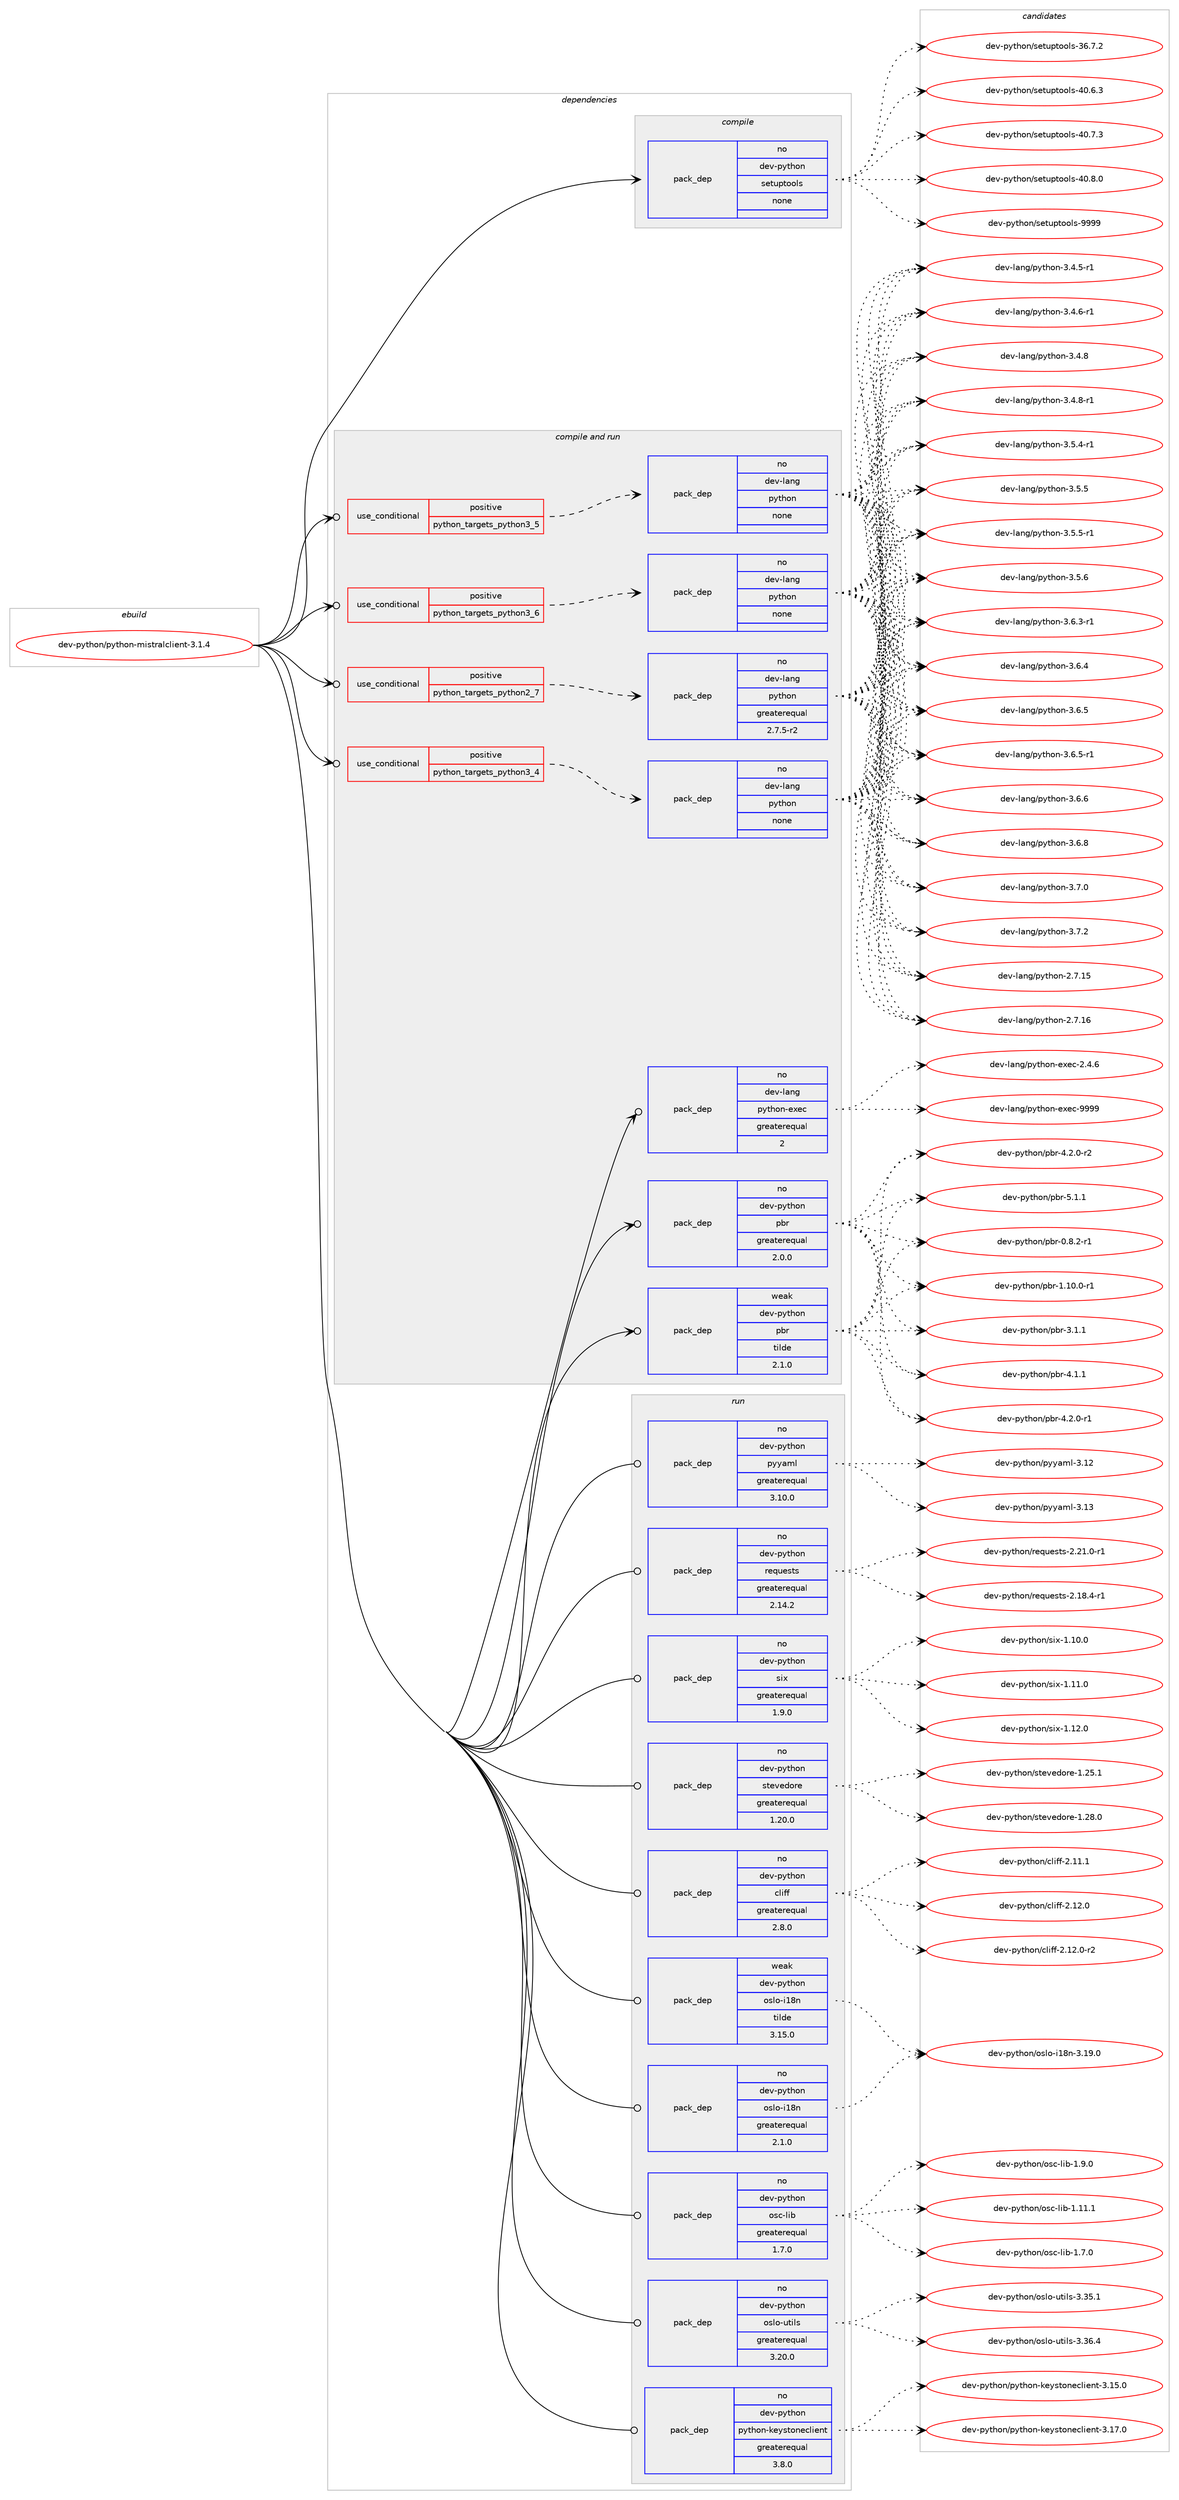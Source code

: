 digraph prolog {

# *************
# Graph options
# *************

newrank=true;
concentrate=true;
compound=true;
graph [rankdir=LR,fontname=Helvetica,fontsize=10,ranksep=1.5];#, ranksep=2.5, nodesep=0.2];
edge  [arrowhead=vee];
node  [fontname=Helvetica,fontsize=10];

# **********
# The ebuild
# **********

subgraph cluster_leftcol {
color=gray;
rank=same;
label=<<i>ebuild</i>>;
id [label="dev-python/python-mistralclient-3.1.4", color=red, width=4, href="../dev-python/python-mistralclient-3.1.4.svg"];
}

# ****************
# The dependencies
# ****************

subgraph cluster_midcol {
color=gray;
label=<<i>dependencies</i>>;
subgraph cluster_compile {
fillcolor="#eeeeee";
style=filled;
label=<<i>compile</i>>;
subgraph pack1029554 {
dependency1435764 [label=<<TABLE BORDER="0" CELLBORDER="1" CELLSPACING="0" CELLPADDING="4" WIDTH="220"><TR><TD ROWSPAN="6" CELLPADDING="30">pack_dep</TD></TR><TR><TD WIDTH="110">no</TD></TR><TR><TD>dev-python</TD></TR><TR><TD>setuptools</TD></TR><TR><TD>none</TD></TR><TR><TD></TD></TR></TABLE>>, shape=none, color=blue];
}
id:e -> dependency1435764:w [weight=20,style="solid",arrowhead="vee"];
}
subgraph cluster_compileandrun {
fillcolor="#eeeeee";
style=filled;
label=<<i>compile and run</i>>;
subgraph cond382856 {
dependency1435765 [label=<<TABLE BORDER="0" CELLBORDER="1" CELLSPACING="0" CELLPADDING="4"><TR><TD ROWSPAN="3" CELLPADDING="10">use_conditional</TD></TR><TR><TD>positive</TD></TR><TR><TD>python_targets_python2_7</TD></TR></TABLE>>, shape=none, color=red];
subgraph pack1029555 {
dependency1435766 [label=<<TABLE BORDER="0" CELLBORDER="1" CELLSPACING="0" CELLPADDING="4" WIDTH="220"><TR><TD ROWSPAN="6" CELLPADDING="30">pack_dep</TD></TR><TR><TD WIDTH="110">no</TD></TR><TR><TD>dev-lang</TD></TR><TR><TD>python</TD></TR><TR><TD>greaterequal</TD></TR><TR><TD>2.7.5-r2</TD></TR></TABLE>>, shape=none, color=blue];
}
dependency1435765:e -> dependency1435766:w [weight=20,style="dashed",arrowhead="vee"];
}
id:e -> dependency1435765:w [weight=20,style="solid",arrowhead="odotvee"];
subgraph cond382857 {
dependency1435767 [label=<<TABLE BORDER="0" CELLBORDER="1" CELLSPACING="0" CELLPADDING="4"><TR><TD ROWSPAN="3" CELLPADDING="10">use_conditional</TD></TR><TR><TD>positive</TD></TR><TR><TD>python_targets_python3_4</TD></TR></TABLE>>, shape=none, color=red];
subgraph pack1029556 {
dependency1435768 [label=<<TABLE BORDER="0" CELLBORDER="1" CELLSPACING="0" CELLPADDING="4" WIDTH="220"><TR><TD ROWSPAN="6" CELLPADDING="30">pack_dep</TD></TR><TR><TD WIDTH="110">no</TD></TR><TR><TD>dev-lang</TD></TR><TR><TD>python</TD></TR><TR><TD>none</TD></TR><TR><TD></TD></TR></TABLE>>, shape=none, color=blue];
}
dependency1435767:e -> dependency1435768:w [weight=20,style="dashed",arrowhead="vee"];
}
id:e -> dependency1435767:w [weight=20,style="solid",arrowhead="odotvee"];
subgraph cond382858 {
dependency1435769 [label=<<TABLE BORDER="0" CELLBORDER="1" CELLSPACING="0" CELLPADDING="4"><TR><TD ROWSPAN="3" CELLPADDING="10">use_conditional</TD></TR><TR><TD>positive</TD></TR><TR><TD>python_targets_python3_5</TD></TR></TABLE>>, shape=none, color=red];
subgraph pack1029557 {
dependency1435770 [label=<<TABLE BORDER="0" CELLBORDER="1" CELLSPACING="0" CELLPADDING="4" WIDTH="220"><TR><TD ROWSPAN="6" CELLPADDING="30">pack_dep</TD></TR><TR><TD WIDTH="110">no</TD></TR><TR><TD>dev-lang</TD></TR><TR><TD>python</TD></TR><TR><TD>none</TD></TR><TR><TD></TD></TR></TABLE>>, shape=none, color=blue];
}
dependency1435769:e -> dependency1435770:w [weight=20,style="dashed",arrowhead="vee"];
}
id:e -> dependency1435769:w [weight=20,style="solid",arrowhead="odotvee"];
subgraph cond382859 {
dependency1435771 [label=<<TABLE BORDER="0" CELLBORDER="1" CELLSPACING="0" CELLPADDING="4"><TR><TD ROWSPAN="3" CELLPADDING="10">use_conditional</TD></TR><TR><TD>positive</TD></TR><TR><TD>python_targets_python3_6</TD></TR></TABLE>>, shape=none, color=red];
subgraph pack1029558 {
dependency1435772 [label=<<TABLE BORDER="0" CELLBORDER="1" CELLSPACING="0" CELLPADDING="4" WIDTH="220"><TR><TD ROWSPAN="6" CELLPADDING="30">pack_dep</TD></TR><TR><TD WIDTH="110">no</TD></TR><TR><TD>dev-lang</TD></TR><TR><TD>python</TD></TR><TR><TD>none</TD></TR><TR><TD></TD></TR></TABLE>>, shape=none, color=blue];
}
dependency1435771:e -> dependency1435772:w [weight=20,style="dashed",arrowhead="vee"];
}
id:e -> dependency1435771:w [weight=20,style="solid",arrowhead="odotvee"];
subgraph pack1029559 {
dependency1435773 [label=<<TABLE BORDER="0" CELLBORDER="1" CELLSPACING="0" CELLPADDING="4" WIDTH="220"><TR><TD ROWSPAN="6" CELLPADDING="30">pack_dep</TD></TR><TR><TD WIDTH="110">no</TD></TR><TR><TD>dev-lang</TD></TR><TR><TD>python-exec</TD></TR><TR><TD>greaterequal</TD></TR><TR><TD>2</TD></TR></TABLE>>, shape=none, color=blue];
}
id:e -> dependency1435773:w [weight=20,style="solid",arrowhead="odotvee"];
subgraph pack1029560 {
dependency1435774 [label=<<TABLE BORDER="0" CELLBORDER="1" CELLSPACING="0" CELLPADDING="4" WIDTH="220"><TR><TD ROWSPAN="6" CELLPADDING="30">pack_dep</TD></TR><TR><TD WIDTH="110">no</TD></TR><TR><TD>dev-python</TD></TR><TR><TD>pbr</TD></TR><TR><TD>greaterequal</TD></TR><TR><TD>2.0.0</TD></TR></TABLE>>, shape=none, color=blue];
}
id:e -> dependency1435774:w [weight=20,style="solid",arrowhead="odotvee"];
subgraph pack1029561 {
dependency1435775 [label=<<TABLE BORDER="0" CELLBORDER="1" CELLSPACING="0" CELLPADDING="4" WIDTH="220"><TR><TD ROWSPAN="6" CELLPADDING="30">pack_dep</TD></TR><TR><TD WIDTH="110">weak</TD></TR><TR><TD>dev-python</TD></TR><TR><TD>pbr</TD></TR><TR><TD>tilde</TD></TR><TR><TD>2.1.0</TD></TR></TABLE>>, shape=none, color=blue];
}
id:e -> dependency1435775:w [weight=20,style="solid",arrowhead="odotvee"];
}
subgraph cluster_run {
fillcolor="#eeeeee";
style=filled;
label=<<i>run</i>>;
subgraph pack1029562 {
dependency1435776 [label=<<TABLE BORDER="0" CELLBORDER="1" CELLSPACING="0" CELLPADDING="4" WIDTH="220"><TR><TD ROWSPAN="6" CELLPADDING="30">pack_dep</TD></TR><TR><TD WIDTH="110">no</TD></TR><TR><TD>dev-python</TD></TR><TR><TD>cliff</TD></TR><TR><TD>greaterequal</TD></TR><TR><TD>2.8.0</TD></TR></TABLE>>, shape=none, color=blue];
}
id:e -> dependency1435776:w [weight=20,style="solid",arrowhead="odot"];
subgraph pack1029563 {
dependency1435777 [label=<<TABLE BORDER="0" CELLBORDER="1" CELLSPACING="0" CELLPADDING="4" WIDTH="220"><TR><TD ROWSPAN="6" CELLPADDING="30">pack_dep</TD></TR><TR><TD WIDTH="110">no</TD></TR><TR><TD>dev-python</TD></TR><TR><TD>osc-lib</TD></TR><TR><TD>greaterequal</TD></TR><TR><TD>1.7.0</TD></TR></TABLE>>, shape=none, color=blue];
}
id:e -> dependency1435777:w [weight=20,style="solid",arrowhead="odot"];
subgraph pack1029564 {
dependency1435778 [label=<<TABLE BORDER="0" CELLBORDER="1" CELLSPACING="0" CELLPADDING="4" WIDTH="220"><TR><TD ROWSPAN="6" CELLPADDING="30">pack_dep</TD></TR><TR><TD WIDTH="110">no</TD></TR><TR><TD>dev-python</TD></TR><TR><TD>oslo-i18n</TD></TR><TR><TD>greaterequal</TD></TR><TR><TD>2.1.0</TD></TR></TABLE>>, shape=none, color=blue];
}
id:e -> dependency1435778:w [weight=20,style="solid",arrowhead="odot"];
subgraph pack1029565 {
dependency1435779 [label=<<TABLE BORDER="0" CELLBORDER="1" CELLSPACING="0" CELLPADDING="4" WIDTH="220"><TR><TD ROWSPAN="6" CELLPADDING="30">pack_dep</TD></TR><TR><TD WIDTH="110">no</TD></TR><TR><TD>dev-python</TD></TR><TR><TD>oslo-utils</TD></TR><TR><TD>greaterequal</TD></TR><TR><TD>3.20.0</TD></TR></TABLE>>, shape=none, color=blue];
}
id:e -> dependency1435779:w [weight=20,style="solid",arrowhead="odot"];
subgraph pack1029566 {
dependency1435780 [label=<<TABLE BORDER="0" CELLBORDER="1" CELLSPACING="0" CELLPADDING="4" WIDTH="220"><TR><TD ROWSPAN="6" CELLPADDING="30">pack_dep</TD></TR><TR><TD WIDTH="110">no</TD></TR><TR><TD>dev-python</TD></TR><TR><TD>python-keystoneclient</TD></TR><TR><TD>greaterequal</TD></TR><TR><TD>3.8.0</TD></TR></TABLE>>, shape=none, color=blue];
}
id:e -> dependency1435780:w [weight=20,style="solid",arrowhead="odot"];
subgraph pack1029567 {
dependency1435781 [label=<<TABLE BORDER="0" CELLBORDER="1" CELLSPACING="0" CELLPADDING="4" WIDTH="220"><TR><TD ROWSPAN="6" CELLPADDING="30">pack_dep</TD></TR><TR><TD WIDTH="110">no</TD></TR><TR><TD>dev-python</TD></TR><TR><TD>pyyaml</TD></TR><TR><TD>greaterequal</TD></TR><TR><TD>3.10.0</TD></TR></TABLE>>, shape=none, color=blue];
}
id:e -> dependency1435781:w [weight=20,style="solid",arrowhead="odot"];
subgraph pack1029568 {
dependency1435782 [label=<<TABLE BORDER="0" CELLBORDER="1" CELLSPACING="0" CELLPADDING="4" WIDTH="220"><TR><TD ROWSPAN="6" CELLPADDING="30">pack_dep</TD></TR><TR><TD WIDTH="110">no</TD></TR><TR><TD>dev-python</TD></TR><TR><TD>requests</TD></TR><TR><TD>greaterequal</TD></TR><TR><TD>2.14.2</TD></TR></TABLE>>, shape=none, color=blue];
}
id:e -> dependency1435782:w [weight=20,style="solid",arrowhead="odot"];
subgraph pack1029569 {
dependency1435783 [label=<<TABLE BORDER="0" CELLBORDER="1" CELLSPACING="0" CELLPADDING="4" WIDTH="220"><TR><TD ROWSPAN="6" CELLPADDING="30">pack_dep</TD></TR><TR><TD WIDTH="110">no</TD></TR><TR><TD>dev-python</TD></TR><TR><TD>six</TD></TR><TR><TD>greaterequal</TD></TR><TR><TD>1.9.0</TD></TR></TABLE>>, shape=none, color=blue];
}
id:e -> dependency1435783:w [weight=20,style="solid",arrowhead="odot"];
subgraph pack1029570 {
dependency1435784 [label=<<TABLE BORDER="0" CELLBORDER="1" CELLSPACING="0" CELLPADDING="4" WIDTH="220"><TR><TD ROWSPAN="6" CELLPADDING="30">pack_dep</TD></TR><TR><TD WIDTH="110">no</TD></TR><TR><TD>dev-python</TD></TR><TR><TD>stevedore</TD></TR><TR><TD>greaterequal</TD></TR><TR><TD>1.20.0</TD></TR></TABLE>>, shape=none, color=blue];
}
id:e -> dependency1435784:w [weight=20,style="solid",arrowhead="odot"];
subgraph pack1029571 {
dependency1435785 [label=<<TABLE BORDER="0" CELLBORDER="1" CELLSPACING="0" CELLPADDING="4" WIDTH="220"><TR><TD ROWSPAN="6" CELLPADDING="30">pack_dep</TD></TR><TR><TD WIDTH="110">weak</TD></TR><TR><TD>dev-python</TD></TR><TR><TD>oslo-i18n</TD></TR><TR><TD>tilde</TD></TR><TR><TD>3.15.0</TD></TR></TABLE>>, shape=none, color=blue];
}
id:e -> dependency1435785:w [weight=20,style="solid",arrowhead="odot"];
}
}

# **************
# The candidates
# **************

subgraph cluster_choices {
rank=same;
color=gray;
label=<<i>candidates</i>>;

subgraph choice1029554 {
color=black;
nodesep=1;
choice100101118451121211161041111104711510111611711211611111110811545515446554650 [label="dev-python/setuptools-36.7.2", color=red, width=4,href="../dev-python/setuptools-36.7.2.svg"];
choice100101118451121211161041111104711510111611711211611111110811545524846544651 [label="dev-python/setuptools-40.6.3", color=red, width=4,href="../dev-python/setuptools-40.6.3.svg"];
choice100101118451121211161041111104711510111611711211611111110811545524846554651 [label="dev-python/setuptools-40.7.3", color=red, width=4,href="../dev-python/setuptools-40.7.3.svg"];
choice100101118451121211161041111104711510111611711211611111110811545524846564648 [label="dev-python/setuptools-40.8.0", color=red, width=4,href="../dev-python/setuptools-40.8.0.svg"];
choice10010111845112121116104111110471151011161171121161111111081154557575757 [label="dev-python/setuptools-9999", color=red, width=4,href="../dev-python/setuptools-9999.svg"];
dependency1435764:e -> choice100101118451121211161041111104711510111611711211611111110811545515446554650:w [style=dotted,weight="100"];
dependency1435764:e -> choice100101118451121211161041111104711510111611711211611111110811545524846544651:w [style=dotted,weight="100"];
dependency1435764:e -> choice100101118451121211161041111104711510111611711211611111110811545524846554651:w [style=dotted,weight="100"];
dependency1435764:e -> choice100101118451121211161041111104711510111611711211611111110811545524846564648:w [style=dotted,weight="100"];
dependency1435764:e -> choice10010111845112121116104111110471151011161171121161111111081154557575757:w [style=dotted,weight="100"];
}
subgraph choice1029555 {
color=black;
nodesep=1;
choice10010111845108971101034711212111610411111045504655464953 [label="dev-lang/python-2.7.15", color=red, width=4,href="../dev-lang/python-2.7.15.svg"];
choice10010111845108971101034711212111610411111045504655464954 [label="dev-lang/python-2.7.16", color=red, width=4,href="../dev-lang/python-2.7.16.svg"];
choice1001011184510897110103471121211161041111104551465246534511449 [label="dev-lang/python-3.4.5-r1", color=red, width=4,href="../dev-lang/python-3.4.5-r1.svg"];
choice1001011184510897110103471121211161041111104551465246544511449 [label="dev-lang/python-3.4.6-r1", color=red, width=4,href="../dev-lang/python-3.4.6-r1.svg"];
choice100101118451089711010347112121116104111110455146524656 [label="dev-lang/python-3.4.8", color=red, width=4,href="../dev-lang/python-3.4.8.svg"];
choice1001011184510897110103471121211161041111104551465246564511449 [label="dev-lang/python-3.4.8-r1", color=red, width=4,href="../dev-lang/python-3.4.8-r1.svg"];
choice1001011184510897110103471121211161041111104551465346524511449 [label="dev-lang/python-3.5.4-r1", color=red, width=4,href="../dev-lang/python-3.5.4-r1.svg"];
choice100101118451089711010347112121116104111110455146534653 [label="dev-lang/python-3.5.5", color=red, width=4,href="../dev-lang/python-3.5.5.svg"];
choice1001011184510897110103471121211161041111104551465346534511449 [label="dev-lang/python-3.5.5-r1", color=red, width=4,href="../dev-lang/python-3.5.5-r1.svg"];
choice100101118451089711010347112121116104111110455146534654 [label="dev-lang/python-3.5.6", color=red, width=4,href="../dev-lang/python-3.5.6.svg"];
choice1001011184510897110103471121211161041111104551465446514511449 [label="dev-lang/python-3.6.3-r1", color=red, width=4,href="../dev-lang/python-3.6.3-r1.svg"];
choice100101118451089711010347112121116104111110455146544652 [label="dev-lang/python-3.6.4", color=red, width=4,href="../dev-lang/python-3.6.4.svg"];
choice100101118451089711010347112121116104111110455146544653 [label="dev-lang/python-3.6.5", color=red, width=4,href="../dev-lang/python-3.6.5.svg"];
choice1001011184510897110103471121211161041111104551465446534511449 [label="dev-lang/python-3.6.5-r1", color=red, width=4,href="../dev-lang/python-3.6.5-r1.svg"];
choice100101118451089711010347112121116104111110455146544654 [label="dev-lang/python-3.6.6", color=red, width=4,href="../dev-lang/python-3.6.6.svg"];
choice100101118451089711010347112121116104111110455146544656 [label="dev-lang/python-3.6.8", color=red, width=4,href="../dev-lang/python-3.6.8.svg"];
choice100101118451089711010347112121116104111110455146554648 [label="dev-lang/python-3.7.0", color=red, width=4,href="../dev-lang/python-3.7.0.svg"];
choice100101118451089711010347112121116104111110455146554650 [label="dev-lang/python-3.7.2", color=red, width=4,href="../dev-lang/python-3.7.2.svg"];
dependency1435766:e -> choice10010111845108971101034711212111610411111045504655464953:w [style=dotted,weight="100"];
dependency1435766:e -> choice10010111845108971101034711212111610411111045504655464954:w [style=dotted,weight="100"];
dependency1435766:e -> choice1001011184510897110103471121211161041111104551465246534511449:w [style=dotted,weight="100"];
dependency1435766:e -> choice1001011184510897110103471121211161041111104551465246544511449:w [style=dotted,weight="100"];
dependency1435766:e -> choice100101118451089711010347112121116104111110455146524656:w [style=dotted,weight="100"];
dependency1435766:e -> choice1001011184510897110103471121211161041111104551465246564511449:w [style=dotted,weight="100"];
dependency1435766:e -> choice1001011184510897110103471121211161041111104551465346524511449:w [style=dotted,weight="100"];
dependency1435766:e -> choice100101118451089711010347112121116104111110455146534653:w [style=dotted,weight="100"];
dependency1435766:e -> choice1001011184510897110103471121211161041111104551465346534511449:w [style=dotted,weight="100"];
dependency1435766:e -> choice100101118451089711010347112121116104111110455146534654:w [style=dotted,weight="100"];
dependency1435766:e -> choice1001011184510897110103471121211161041111104551465446514511449:w [style=dotted,weight="100"];
dependency1435766:e -> choice100101118451089711010347112121116104111110455146544652:w [style=dotted,weight="100"];
dependency1435766:e -> choice100101118451089711010347112121116104111110455146544653:w [style=dotted,weight="100"];
dependency1435766:e -> choice1001011184510897110103471121211161041111104551465446534511449:w [style=dotted,weight="100"];
dependency1435766:e -> choice100101118451089711010347112121116104111110455146544654:w [style=dotted,weight="100"];
dependency1435766:e -> choice100101118451089711010347112121116104111110455146544656:w [style=dotted,weight="100"];
dependency1435766:e -> choice100101118451089711010347112121116104111110455146554648:w [style=dotted,weight="100"];
dependency1435766:e -> choice100101118451089711010347112121116104111110455146554650:w [style=dotted,weight="100"];
}
subgraph choice1029556 {
color=black;
nodesep=1;
choice10010111845108971101034711212111610411111045504655464953 [label="dev-lang/python-2.7.15", color=red, width=4,href="../dev-lang/python-2.7.15.svg"];
choice10010111845108971101034711212111610411111045504655464954 [label="dev-lang/python-2.7.16", color=red, width=4,href="../dev-lang/python-2.7.16.svg"];
choice1001011184510897110103471121211161041111104551465246534511449 [label="dev-lang/python-3.4.5-r1", color=red, width=4,href="../dev-lang/python-3.4.5-r1.svg"];
choice1001011184510897110103471121211161041111104551465246544511449 [label="dev-lang/python-3.4.6-r1", color=red, width=4,href="../dev-lang/python-3.4.6-r1.svg"];
choice100101118451089711010347112121116104111110455146524656 [label="dev-lang/python-3.4.8", color=red, width=4,href="../dev-lang/python-3.4.8.svg"];
choice1001011184510897110103471121211161041111104551465246564511449 [label="dev-lang/python-3.4.8-r1", color=red, width=4,href="../dev-lang/python-3.4.8-r1.svg"];
choice1001011184510897110103471121211161041111104551465346524511449 [label="dev-lang/python-3.5.4-r1", color=red, width=4,href="../dev-lang/python-3.5.4-r1.svg"];
choice100101118451089711010347112121116104111110455146534653 [label="dev-lang/python-3.5.5", color=red, width=4,href="../dev-lang/python-3.5.5.svg"];
choice1001011184510897110103471121211161041111104551465346534511449 [label="dev-lang/python-3.5.5-r1", color=red, width=4,href="../dev-lang/python-3.5.5-r1.svg"];
choice100101118451089711010347112121116104111110455146534654 [label="dev-lang/python-3.5.6", color=red, width=4,href="../dev-lang/python-3.5.6.svg"];
choice1001011184510897110103471121211161041111104551465446514511449 [label="dev-lang/python-3.6.3-r1", color=red, width=4,href="../dev-lang/python-3.6.3-r1.svg"];
choice100101118451089711010347112121116104111110455146544652 [label="dev-lang/python-3.6.4", color=red, width=4,href="../dev-lang/python-3.6.4.svg"];
choice100101118451089711010347112121116104111110455146544653 [label="dev-lang/python-3.6.5", color=red, width=4,href="../dev-lang/python-3.6.5.svg"];
choice1001011184510897110103471121211161041111104551465446534511449 [label="dev-lang/python-3.6.5-r1", color=red, width=4,href="../dev-lang/python-3.6.5-r1.svg"];
choice100101118451089711010347112121116104111110455146544654 [label="dev-lang/python-3.6.6", color=red, width=4,href="../dev-lang/python-3.6.6.svg"];
choice100101118451089711010347112121116104111110455146544656 [label="dev-lang/python-3.6.8", color=red, width=4,href="../dev-lang/python-3.6.8.svg"];
choice100101118451089711010347112121116104111110455146554648 [label="dev-lang/python-3.7.0", color=red, width=4,href="../dev-lang/python-3.7.0.svg"];
choice100101118451089711010347112121116104111110455146554650 [label="dev-lang/python-3.7.2", color=red, width=4,href="../dev-lang/python-3.7.2.svg"];
dependency1435768:e -> choice10010111845108971101034711212111610411111045504655464953:w [style=dotted,weight="100"];
dependency1435768:e -> choice10010111845108971101034711212111610411111045504655464954:w [style=dotted,weight="100"];
dependency1435768:e -> choice1001011184510897110103471121211161041111104551465246534511449:w [style=dotted,weight="100"];
dependency1435768:e -> choice1001011184510897110103471121211161041111104551465246544511449:w [style=dotted,weight="100"];
dependency1435768:e -> choice100101118451089711010347112121116104111110455146524656:w [style=dotted,weight="100"];
dependency1435768:e -> choice1001011184510897110103471121211161041111104551465246564511449:w [style=dotted,weight="100"];
dependency1435768:e -> choice1001011184510897110103471121211161041111104551465346524511449:w [style=dotted,weight="100"];
dependency1435768:e -> choice100101118451089711010347112121116104111110455146534653:w [style=dotted,weight="100"];
dependency1435768:e -> choice1001011184510897110103471121211161041111104551465346534511449:w [style=dotted,weight="100"];
dependency1435768:e -> choice100101118451089711010347112121116104111110455146534654:w [style=dotted,weight="100"];
dependency1435768:e -> choice1001011184510897110103471121211161041111104551465446514511449:w [style=dotted,weight="100"];
dependency1435768:e -> choice100101118451089711010347112121116104111110455146544652:w [style=dotted,weight="100"];
dependency1435768:e -> choice100101118451089711010347112121116104111110455146544653:w [style=dotted,weight="100"];
dependency1435768:e -> choice1001011184510897110103471121211161041111104551465446534511449:w [style=dotted,weight="100"];
dependency1435768:e -> choice100101118451089711010347112121116104111110455146544654:w [style=dotted,weight="100"];
dependency1435768:e -> choice100101118451089711010347112121116104111110455146544656:w [style=dotted,weight="100"];
dependency1435768:e -> choice100101118451089711010347112121116104111110455146554648:w [style=dotted,weight="100"];
dependency1435768:e -> choice100101118451089711010347112121116104111110455146554650:w [style=dotted,weight="100"];
}
subgraph choice1029557 {
color=black;
nodesep=1;
choice10010111845108971101034711212111610411111045504655464953 [label="dev-lang/python-2.7.15", color=red, width=4,href="../dev-lang/python-2.7.15.svg"];
choice10010111845108971101034711212111610411111045504655464954 [label="dev-lang/python-2.7.16", color=red, width=4,href="../dev-lang/python-2.7.16.svg"];
choice1001011184510897110103471121211161041111104551465246534511449 [label="dev-lang/python-3.4.5-r1", color=red, width=4,href="../dev-lang/python-3.4.5-r1.svg"];
choice1001011184510897110103471121211161041111104551465246544511449 [label="dev-lang/python-3.4.6-r1", color=red, width=4,href="../dev-lang/python-3.4.6-r1.svg"];
choice100101118451089711010347112121116104111110455146524656 [label="dev-lang/python-3.4.8", color=red, width=4,href="../dev-lang/python-3.4.8.svg"];
choice1001011184510897110103471121211161041111104551465246564511449 [label="dev-lang/python-3.4.8-r1", color=red, width=4,href="../dev-lang/python-3.4.8-r1.svg"];
choice1001011184510897110103471121211161041111104551465346524511449 [label="dev-lang/python-3.5.4-r1", color=red, width=4,href="../dev-lang/python-3.5.4-r1.svg"];
choice100101118451089711010347112121116104111110455146534653 [label="dev-lang/python-3.5.5", color=red, width=4,href="../dev-lang/python-3.5.5.svg"];
choice1001011184510897110103471121211161041111104551465346534511449 [label="dev-lang/python-3.5.5-r1", color=red, width=4,href="../dev-lang/python-3.5.5-r1.svg"];
choice100101118451089711010347112121116104111110455146534654 [label="dev-lang/python-3.5.6", color=red, width=4,href="../dev-lang/python-3.5.6.svg"];
choice1001011184510897110103471121211161041111104551465446514511449 [label="dev-lang/python-3.6.3-r1", color=red, width=4,href="../dev-lang/python-3.6.3-r1.svg"];
choice100101118451089711010347112121116104111110455146544652 [label="dev-lang/python-3.6.4", color=red, width=4,href="../dev-lang/python-3.6.4.svg"];
choice100101118451089711010347112121116104111110455146544653 [label="dev-lang/python-3.6.5", color=red, width=4,href="../dev-lang/python-3.6.5.svg"];
choice1001011184510897110103471121211161041111104551465446534511449 [label="dev-lang/python-3.6.5-r1", color=red, width=4,href="../dev-lang/python-3.6.5-r1.svg"];
choice100101118451089711010347112121116104111110455146544654 [label="dev-lang/python-3.6.6", color=red, width=4,href="../dev-lang/python-3.6.6.svg"];
choice100101118451089711010347112121116104111110455146544656 [label="dev-lang/python-3.6.8", color=red, width=4,href="../dev-lang/python-3.6.8.svg"];
choice100101118451089711010347112121116104111110455146554648 [label="dev-lang/python-3.7.0", color=red, width=4,href="../dev-lang/python-3.7.0.svg"];
choice100101118451089711010347112121116104111110455146554650 [label="dev-lang/python-3.7.2", color=red, width=4,href="../dev-lang/python-3.7.2.svg"];
dependency1435770:e -> choice10010111845108971101034711212111610411111045504655464953:w [style=dotted,weight="100"];
dependency1435770:e -> choice10010111845108971101034711212111610411111045504655464954:w [style=dotted,weight="100"];
dependency1435770:e -> choice1001011184510897110103471121211161041111104551465246534511449:w [style=dotted,weight="100"];
dependency1435770:e -> choice1001011184510897110103471121211161041111104551465246544511449:w [style=dotted,weight="100"];
dependency1435770:e -> choice100101118451089711010347112121116104111110455146524656:w [style=dotted,weight="100"];
dependency1435770:e -> choice1001011184510897110103471121211161041111104551465246564511449:w [style=dotted,weight="100"];
dependency1435770:e -> choice1001011184510897110103471121211161041111104551465346524511449:w [style=dotted,weight="100"];
dependency1435770:e -> choice100101118451089711010347112121116104111110455146534653:w [style=dotted,weight="100"];
dependency1435770:e -> choice1001011184510897110103471121211161041111104551465346534511449:w [style=dotted,weight="100"];
dependency1435770:e -> choice100101118451089711010347112121116104111110455146534654:w [style=dotted,weight="100"];
dependency1435770:e -> choice1001011184510897110103471121211161041111104551465446514511449:w [style=dotted,weight="100"];
dependency1435770:e -> choice100101118451089711010347112121116104111110455146544652:w [style=dotted,weight="100"];
dependency1435770:e -> choice100101118451089711010347112121116104111110455146544653:w [style=dotted,weight="100"];
dependency1435770:e -> choice1001011184510897110103471121211161041111104551465446534511449:w [style=dotted,weight="100"];
dependency1435770:e -> choice100101118451089711010347112121116104111110455146544654:w [style=dotted,weight="100"];
dependency1435770:e -> choice100101118451089711010347112121116104111110455146544656:w [style=dotted,weight="100"];
dependency1435770:e -> choice100101118451089711010347112121116104111110455146554648:w [style=dotted,weight="100"];
dependency1435770:e -> choice100101118451089711010347112121116104111110455146554650:w [style=dotted,weight="100"];
}
subgraph choice1029558 {
color=black;
nodesep=1;
choice10010111845108971101034711212111610411111045504655464953 [label="dev-lang/python-2.7.15", color=red, width=4,href="../dev-lang/python-2.7.15.svg"];
choice10010111845108971101034711212111610411111045504655464954 [label="dev-lang/python-2.7.16", color=red, width=4,href="../dev-lang/python-2.7.16.svg"];
choice1001011184510897110103471121211161041111104551465246534511449 [label="dev-lang/python-3.4.5-r1", color=red, width=4,href="../dev-lang/python-3.4.5-r1.svg"];
choice1001011184510897110103471121211161041111104551465246544511449 [label="dev-lang/python-3.4.6-r1", color=red, width=4,href="../dev-lang/python-3.4.6-r1.svg"];
choice100101118451089711010347112121116104111110455146524656 [label="dev-lang/python-3.4.8", color=red, width=4,href="../dev-lang/python-3.4.8.svg"];
choice1001011184510897110103471121211161041111104551465246564511449 [label="dev-lang/python-3.4.8-r1", color=red, width=4,href="../dev-lang/python-3.4.8-r1.svg"];
choice1001011184510897110103471121211161041111104551465346524511449 [label="dev-lang/python-3.5.4-r1", color=red, width=4,href="../dev-lang/python-3.5.4-r1.svg"];
choice100101118451089711010347112121116104111110455146534653 [label="dev-lang/python-3.5.5", color=red, width=4,href="../dev-lang/python-3.5.5.svg"];
choice1001011184510897110103471121211161041111104551465346534511449 [label="dev-lang/python-3.5.5-r1", color=red, width=4,href="../dev-lang/python-3.5.5-r1.svg"];
choice100101118451089711010347112121116104111110455146534654 [label="dev-lang/python-3.5.6", color=red, width=4,href="../dev-lang/python-3.5.6.svg"];
choice1001011184510897110103471121211161041111104551465446514511449 [label="dev-lang/python-3.6.3-r1", color=red, width=4,href="../dev-lang/python-3.6.3-r1.svg"];
choice100101118451089711010347112121116104111110455146544652 [label="dev-lang/python-3.6.4", color=red, width=4,href="../dev-lang/python-3.6.4.svg"];
choice100101118451089711010347112121116104111110455146544653 [label="dev-lang/python-3.6.5", color=red, width=4,href="../dev-lang/python-3.6.5.svg"];
choice1001011184510897110103471121211161041111104551465446534511449 [label="dev-lang/python-3.6.5-r1", color=red, width=4,href="../dev-lang/python-3.6.5-r1.svg"];
choice100101118451089711010347112121116104111110455146544654 [label="dev-lang/python-3.6.6", color=red, width=4,href="../dev-lang/python-3.6.6.svg"];
choice100101118451089711010347112121116104111110455146544656 [label="dev-lang/python-3.6.8", color=red, width=4,href="../dev-lang/python-3.6.8.svg"];
choice100101118451089711010347112121116104111110455146554648 [label="dev-lang/python-3.7.0", color=red, width=4,href="../dev-lang/python-3.7.0.svg"];
choice100101118451089711010347112121116104111110455146554650 [label="dev-lang/python-3.7.2", color=red, width=4,href="../dev-lang/python-3.7.2.svg"];
dependency1435772:e -> choice10010111845108971101034711212111610411111045504655464953:w [style=dotted,weight="100"];
dependency1435772:e -> choice10010111845108971101034711212111610411111045504655464954:w [style=dotted,weight="100"];
dependency1435772:e -> choice1001011184510897110103471121211161041111104551465246534511449:w [style=dotted,weight="100"];
dependency1435772:e -> choice1001011184510897110103471121211161041111104551465246544511449:w [style=dotted,weight="100"];
dependency1435772:e -> choice100101118451089711010347112121116104111110455146524656:w [style=dotted,weight="100"];
dependency1435772:e -> choice1001011184510897110103471121211161041111104551465246564511449:w [style=dotted,weight="100"];
dependency1435772:e -> choice1001011184510897110103471121211161041111104551465346524511449:w [style=dotted,weight="100"];
dependency1435772:e -> choice100101118451089711010347112121116104111110455146534653:w [style=dotted,weight="100"];
dependency1435772:e -> choice1001011184510897110103471121211161041111104551465346534511449:w [style=dotted,weight="100"];
dependency1435772:e -> choice100101118451089711010347112121116104111110455146534654:w [style=dotted,weight="100"];
dependency1435772:e -> choice1001011184510897110103471121211161041111104551465446514511449:w [style=dotted,weight="100"];
dependency1435772:e -> choice100101118451089711010347112121116104111110455146544652:w [style=dotted,weight="100"];
dependency1435772:e -> choice100101118451089711010347112121116104111110455146544653:w [style=dotted,weight="100"];
dependency1435772:e -> choice1001011184510897110103471121211161041111104551465446534511449:w [style=dotted,weight="100"];
dependency1435772:e -> choice100101118451089711010347112121116104111110455146544654:w [style=dotted,weight="100"];
dependency1435772:e -> choice100101118451089711010347112121116104111110455146544656:w [style=dotted,weight="100"];
dependency1435772:e -> choice100101118451089711010347112121116104111110455146554648:w [style=dotted,weight="100"];
dependency1435772:e -> choice100101118451089711010347112121116104111110455146554650:w [style=dotted,weight="100"];
}
subgraph choice1029559 {
color=black;
nodesep=1;
choice1001011184510897110103471121211161041111104510112010199455046524654 [label="dev-lang/python-exec-2.4.6", color=red, width=4,href="../dev-lang/python-exec-2.4.6.svg"];
choice10010111845108971101034711212111610411111045101120101994557575757 [label="dev-lang/python-exec-9999", color=red, width=4,href="../dev-lang/python-exec-9999.svg"];
dependency1435773:e -> choice1001011184510897110103471121211161041111104510112010199455046524654:w [style=dotted,weight="100"];
dependency1435773:e -> choice10010111845108971101034711212111610411111045101120101994557575757:w [style=dotted,weight="100"];
}
subgraph choice1029560 {
color=black;
nodesep=1;
choice1001011184511212111610411111047112981144548465646504511449 [label="dev-python/pbr-0.8.2-r1", color=red, width=4,href="../dev-python/pbr-0.8.2-r1.svg"];
choice100101118451121211161041111104711298114454946494846484511449 [label="dev-python/pbr-1.10.0-r1", color=red, width=4,href="../dev-python/pbr-1.10.0-r1.svg"];
choice100101118451121211161041111104711298114455146494649 [label="dev-python/pbr-3.1.1", color=red, width=4,href="../dev-python/pbr-3.1.1.svg"];
choice100101118451121211161041111104711298114455246494649 [label="dev-python/pbr-4.1.1", color=red, width=4,href="../dev-python/pbr-4.1.1.svg"];
choice1001011184511212111610411111047112981144552465046484511449 [label="dev-python/pbr-4.2.0-r1", color=red, width=4,href="../dev-python/pbr-4.2.0-r1.svg"];
choice1001011184511212111610411111047112981144552465046484511450 [label="dev-python/pbr-4.2.0-r2", color=red, width=4,href="../dev-python/pbr-4.2.0-r2.svg"];
choice100101118451121211161041111104711298114455346494649 [label="dev-python/pbr-5.1.1", color=red, width=4,href="../dev-python/pbr-5.1.1.svg"];
dependency1435774:e -> choice1001011184511212111610411111047112981144548465646504511449:w [style=dotted,weight="100"];
dependency1435774:e -> choice100101118451121211161041111104711298114454946494846484511449:w [style=dotted,weight="100"];
dependency1435774:e -> choice100101118451121211161041111104711298114455146494649:w [style=dotted,weight="100"];
dependency1435774:e -> choice100101118451121211161041111104711298114455246494649:w [style=dotted,weight="100"];
dependency1435774:e -> choice1001011184511212111610411111047112981144552465046484511449:w [style=dotted,weight="100"];
dependency1435774:e -> choice1001011184511212111610411111047112981144552465046484511450:w [style=dotted,weight="100"];
dependency1435774:e -> choice100101118451121211161041111104711298114455346494649:w [style=dotted,weight="100"];
}
subgraph choice1029561 {
color=black;
nodesep=1;
choice1001011184511212111610411111047112981144548465646504511449 [label="dev-python/pbr-0.8.2-r1", color=red, width=4,href="../dev-python/pbr-0.8.2-r1.svg"];
choice100101118451121211161041111104711298114454946494846484511449 [label="dev-python/pbr-1.10.0-r1", color=red, width=4,href="../dev-python/pbr-1.10.0-r1.svg"];
choice100101118451121211161041111104711298114455146494649 [label="dev-python/pbr-3.1.1", color=red, width=4,href="../dev-python/pbr-3.1.1.svg"];
choice100101118451121211161041111104711298114455246494649 [label="dev-python/pbr-4.1.1", color=red, width=4,href="../dev-python/pbr-4.1.1.svg"];
choice1001011184511212111610411111047112981144552465046484511449 [label="dev-python/pbr-4.2.0-r1", color=red, width=4,href="../dev-python/pbr-4.2.0-r1.svg"];
choice1001011184511212111610411111047112981144552465046484511450 [label="dev-python/pbr-4.2.0-r2", color=red, width=4,href="../dev-python/pbr-4.2.0-r2.svg"];
choice100101118451121211161041111104711298114455346494649 [label="dev-python/pbr-5.1.1", color=red, width=4,href="../dev-python/pbr-5.1.1.svg"];
dependency1435775:e -> choice1001011184511212111610411111047112981144548465646504511449:w [style=dotted,weight="100"];
dependency1435775:e -> choice100101118451121211161041111104711298114454946494846484511449:w [style=dotted,weight="100"];
dependency1435775:e -> choice100101118451121211161041111104711298114455146494649:w [style=dotted,weight="100"];
dependency1435775:e -> choice100101118451121211161041111104711298114455246494649:w [style=dotted,weight="100"];
dependency1435775:e -> choice1001011184511212111610411111047112981144552465046484511449:w [style=dotted,weight="100"];
dependency1435775:e -> choice1001011184511212111610411111047112981144552465046484511450:w [style=dotted,weight="100"];
dependency1435775:e -> choice100101118451121211161041111104711298114455346494649:w [style=dotted,weight="100"];
}
subgraph choice1029562 {
color=black;
nodesep=1;
choice10010111845112121116104111110479910810510210245504649494649 [label="dev-python/cliff-2.11.1", color=red, width=4,href="../dev-python/cliff-2.11.1.svg"];
choice10010111845112121116104111110479910810510210245504649504648 [label="dev-python/cliff-2.12.0", color=red, width=4,href="../dev-python/cliff-2.12.0.svg"];
choice100101118451121211161041111104799108105102102455046495046484511450 [label="dev-python/cliff-2.12.0-r2", color=red, width=4,href="../dev-python/cliff-2.12.0-r2.svg"];
dependency1435776:e -> choice10010111845112121116104111110479910810510210245504649494649:w [style=dotted,weight="100"];
dependency1435776:e -> choice10010111845112121116104111110479910810510210245504649504648:w [style=dotted,weight="100"];
dependency1435776:e -> choice100101118451121211161041111104799108105102102455046495046484511450:w [style=dotted,weight="100"];
}
subgraph choice1029563 {
color=black;
nodesep=1;
choice100101118451121211161041111104711111599451081059845494649494649 [label="dev-python/osc-lib-1.11.1", color=red, width=4,href="../dev-python/osc-lib-1.11.1.svg"];
choice1001011184511212111610411111047111115994510810598454946554648 [label="dev-python/osc-lib-1.7.0", color=red, width=4,href="../dev-python/osc-lib-1.7.0.svg"];
choice1001011184511212111610411111047111115994510810598454946574648 [label="dev-python/osc-lib-1.9.0", color=red, width=4,href="../dev-python/osc-lib-1.9.0.svg"];
dependency1435777:e -> choice100101118451121211161041111104711111599451081059845494649494649:w [style=dotted,weight="100"];
dependency1435777:e -> choice1001011184511212111610411111047111115994510810598454946554648:w [style=dotted,weight="100"];
dependency1435777:e -> choice1001011184511212111610411111047111115994510810598454946574648:w [style=dotted,weight="100"];
}
subgraph choice1029564 {
color=black;
nodesep=1;
choice100101118451121211161041111104711111510811145105495611045514649574648 [label="dev-python/oslo-i18n-3.19.0", color=red, width=4,href="../dev-python/oslo-i18n-3.19.0.svg"];
dependency1435778:e -> choice100101118451121211161041111104711111510811145105495611045514649574648:w [style=dotted,weight="100"];
}
subgraph choice1029565 {
color=black;
nodesep=1;
choice10010111845112121116104111110471111151081114511711610510811545514651534649 [label="dev-python/oslo-utils-3.35.1", color=red, width=4,href="../dev-python/oslo-utils-3.35.1.svg"];
choice10010111845112121116104111110471111151081114511711610510811545514651544652 [label="dev-python/oslo-utils-3.36.4", color=red, width=4,href="../dev-python/oslo-utils-3.36.4.svg"];
dependency1435779:e -> choice10010111845112121116104111110471111151081114511711610510811545514651534649:w [style=dotted,weight="100"];
dependency1435779:e -> choice10010111845112121116104111110471111151081114511711610510811545514651544652:w [style=dotted,weight="100"];
}
subgraph choice1029566 {
color=black;
nodesep=1;
choice1001011184511212111610411111047112121116104111110451071011211151161111101019910810510111011645514649534648 [label="dev-python/python-keystoneclient-3.15.0", color=red, width=4,href="../dev-python/python-keystoneclient-3.15.0.svg"];
choice1001011184511212111610411111047112121116104111110451071011211151161111101019910810510111011645514649554648 [label="dev-python/python-keystoneclient-3.17.0", color=red, width=4,href="../dev-python/python-keystoneclient-3.17.0.svg"];
dependency1435780:e -> choice1001011184511212111610411111047112121116104111110451071011211151161111101019910810510111011645514649534648:w [style=dotted,weight="100"];
dependency1435780:e -> choice1001011184511212111610411111047112121116104111110451071011211151161111101019910810510111011645514649554648:w [style=dotted,weight="100"];
}
subgraph choice1029567 {
color=black;
nodesep=1;
choice1001011184511212111610411111047112121121971091084551464950 [label="dev-python/pyyaml-3.12", color=red, width=4,href="../dev-python/pyyaml-3.12.svg"];
choice1001011184511212111610411111047112121121971091084551464951 [label="dev-python/pyyaml-3.13", color=red, width=4,href="../dev-python/pyyaml-3.13.svg"];
dependency1435781:e -> choice1001011184511212111610411111047112121121971091084551464950:w [style=dotted,weight="100"];
dependency1435781:e -> choice1001011184511212111610411111047112121121971091084551464951:w [style=dotted,weight="100"];
}
subgraph choice1029568 {
color=black;
nodesep=1;
choice1001011184511212111610411111047114101113117101115116115455046495646524511449 [label="dev-python/requests-2.18.4-r1", color=red, width=4,href="../dev-python/requests-2.18.4-r1.svg"];
choice1001011184511212111610411111047114101113117101115116115455046504946484511449 [label="dev-python/requests-2.21.0-r1", color=red, width=4,href="../dev-python/requests-2.21.0-r1.svg"];
dependency1435782:e -> choice1001011184511212111610411111047114101113117101115116115455046495646524511449:w [style=dotted,weight="100"];
dependency1435782:e -> choice1001011184511212111610411111047114101113117101115116115455046504946484511449:w [style=dotted,weight="100"];
}
subgraph choice1029569 {
color=black;
nodesep=1;
choice100101118451121211161041111104711510512045494649484648 [label="dev-python/six-1.10.0", color=red, width=4,href="../dev-python/six-1.10.0.svg"];
choice100101118451121211161041111104711510512045494649494648 [label="dev-python/six-1.11.0", color=red, width=4,href="../dev-python/six-1.11.0.svg"];
choice100101118451121211161041111104711510512045494649504648 [label="dev-python/six-1.12.0", color=red, width=4,href="../dev-python/six-1.12.0.svg"];
dependency1435783:e -> choice100101118451121211161041111104711510512045494649484648:w [style=dotted,weight="100"];
dependency1435783:e -> choice100101118451121211161041111104711510512045494649494648:w [style=dotted,weight="100"];
dependency1435783:e -> choice100101118451121211161041111104711510512045494649504648:w [style=dotted,weight="100"];
}
subgraph choice1029570 {
color=black;
nodesep=1;
choice100101118451121211161041111104711511610111810110011111410145494650534649 [label="dev-python/stevedore-1.25.1", color=red, width=4,href="../dev-python/stevedore-1.25.1.svg"];
choice100101118451121211161041111104711511610111810110011111410145494650564648 [label="dev-python/stevedore-1.28.0", color=red, width=4,href="../dev-python/stevedore-1.28.0.svg"];
dependency1435784:e -> choice100101118451121211161041111104711511610111810110011111410145494650534649:w [style=dotted,weight="100"];
dependency1435784:e -> choice100101118451121211161041111104711511610111810110011111410145494650564648:w [style=dotted,weight="100"];
}
subgraph choice1029571 {
color=black;
nodesep=1;
choice100101118451121211161041111104711111510811145105495611045514649574648 [label="dev-python/oslo-i18n-3.19.0", color=red, width=4,href="../dev-python/oslo-i18n-3.19.0.svg"];
dependency1435785:e -> choice100101118451121211161041111104711111510811145105495611045514649574648:w [style=dotted,weight="100"];
}
}

}
